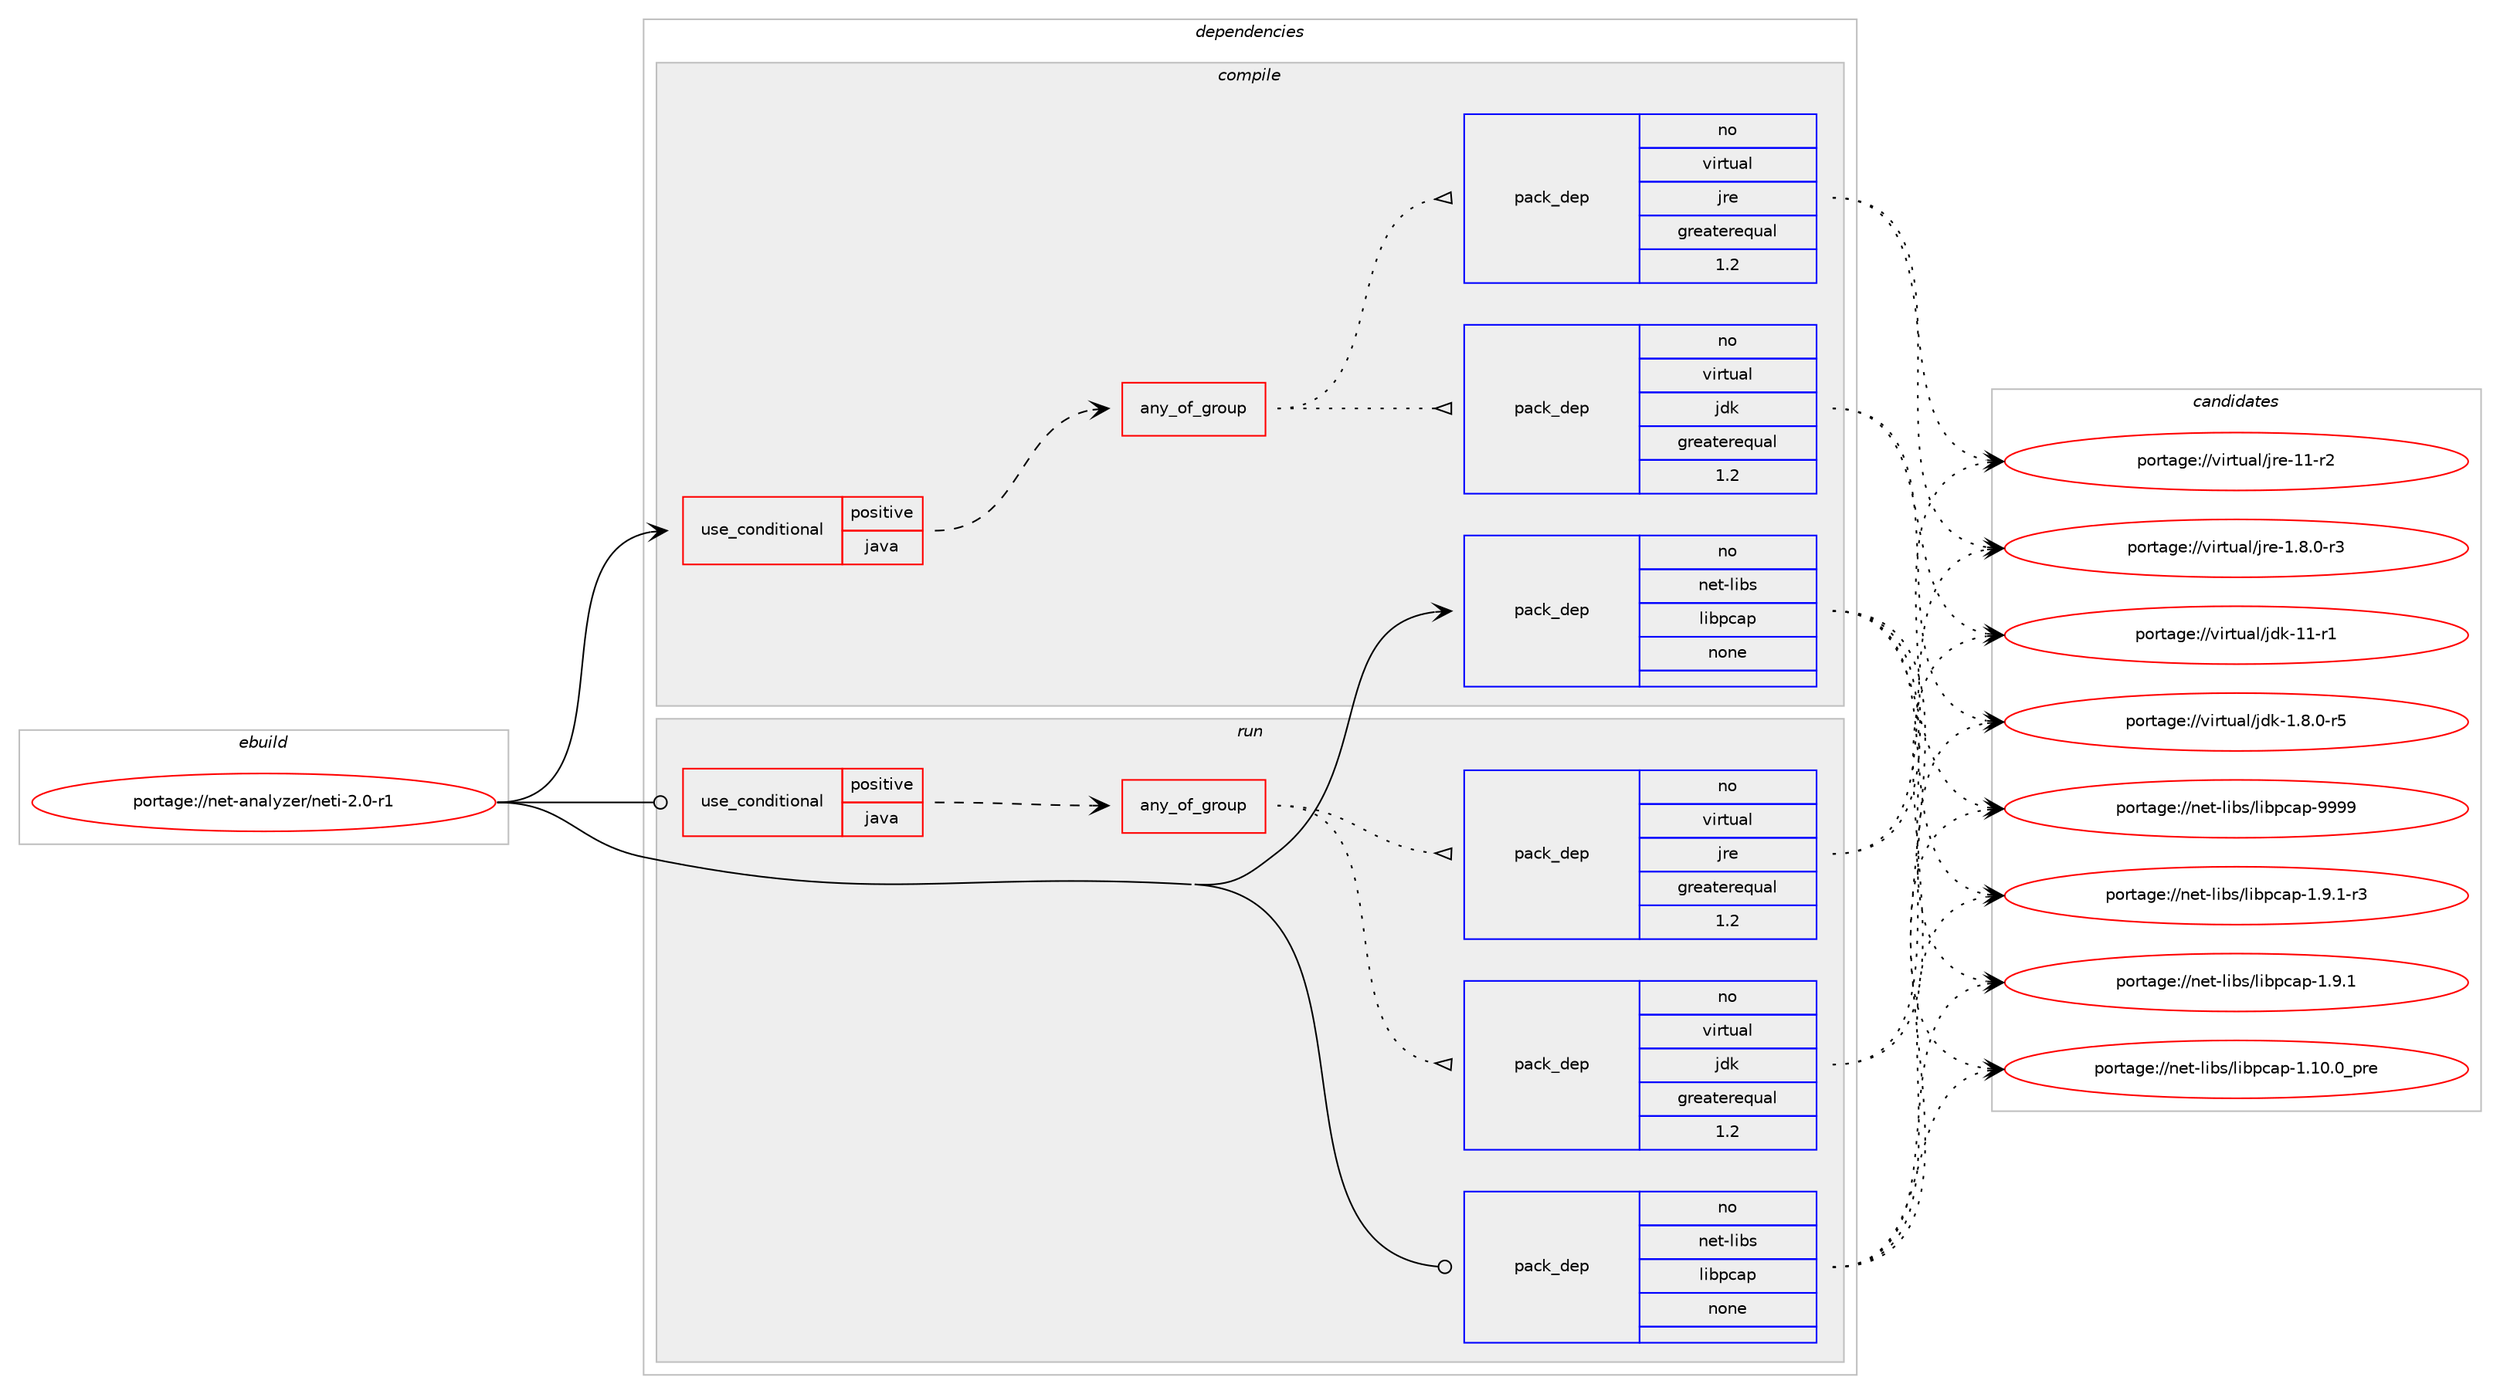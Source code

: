 digraph prolog {

# *************
# Graph options
# *************

newrank=true;
concentrate=true;
compound=true;
graph [rankdir=LR,fontname=Helvetica,fontsize=10,ranksep=1.5];#, ranksep=2.5, nodesep=0.2];
edge  [arrowhead=vee];
node  [fontname=Helvetica,fontsize=10];

# **********
# The ebuild
# **********

subgraph cluster_leftcol {
color=gray;
rank=same;
label=<<i>ebuild</i>>;
id [label="portage://net-analyzer/neti-2.0-r1", color=red, width=4, href="../net-analyzer/neti-2.0-r1.svg"];
}

# ****************
# The dependencies
# ****************

subgraph cluster_midcol {
color=gray;
label=<<i>dependencies</i>>;
subgraph cluster_compile {
fillcolor="#eeeeee";
style=filled;
label=<<i>compile</i>>;
subgraph cond746 {
dependency4327 [label=<<TABLE BORDER="0" CELLBORDER="1" CELLSPACING="0" CELLPADDING="4"><TR><TD ROWSPAN="3" CELLPADDING="10">use_conditional</TD></TR><TR><TD>positive</TD></TR><TR><TD>java</TD></TR></TABLE>>, shape=none, color=red];
subgraph any52 {
dependency4328 [label=<<TABLE BORDER="0" CELLBORDER="1" CELLSPACING="0" CELLPADDING="4"><TR><TD CELLPADDING="10">any_of_group</TD></TR></TABLE>>, shape=none, color=red];subgraph pack3529 {
dependency4329 [label=<<TABLE BORDER="0" CELLBORDER="1" CELLSPACING="0" CELLPADDING="4" WIDTH="220"><TR><TD ROWSPAN="6" CELLPADDING="30">pack_dep</TD></TR><TR><TD WIDTH="110">no</TD></TR><TR><TD>virtual</TD></TR><TR><TD>jdk</TD></TR><TR><TD>greaterequal</TD></TR><TR><TD>1.2</TD></TR></TABLE>>, shape=none, color=blue];
}
dependency4328:e -> dependency4329:w [weight=20,style="dotted",arrowhead="oinv"];
subgraph pack3530 {
dependency4330 [label=<<TABLE BORDER="0" CELLBORDER="1" CELLSPACING="0" CELLPADDING="4" WIDTH="220"><TR><TD ROWSPAN="6" CELLPADDING="30">pack_dep</TD></TR><TR><TD WIDTH="110">no</TD></TR><TR><TD>virtual</TD></TR><TR><TD>jre</TD></TR><TR><TD>greaterequal</TD></TR><TR><TD>1.2</TD></TR></TABLE>>, shape=none, color=blue];
}
dependency4328:e -> dependency4330:w [weight=20,style="dotted",arrowhead="oinv"];
}
dependency4327:e -> dependency4328:w [weight=20,style="dashed",arrowhead="vee"];
}
id:e -> dependency4327:w [weight=20,style="solid",arrowhead="vee"];
subgraph pack3531 {
dependency4331 [label=<<TABLE BORDER="0" CELLBORDER="1" CELLSPACING="0" CELLPADDING="4" WIDTH="220"><TR><TD ROWSPAN="6" CELLPADDING="30">pack_dep</TD></TR><TR><TD WIDTH="110">no</TD></TR><TR><TD>net-libs</TD></TR><TR><TD>libpcap</TD></TR><TR><TD>none</TD></TR><TR><TD></TD></TR></TABLE>>, shape=none, color=blue];
}
id:e -> dependency4331:w [weight=20,style="solid",arrowhead="vee"];
}
subgraph cluster_compileandrun {
fillcolor="#eeeeee";
style=filled;
label=<<i>compile and run</i>>;
}
subgraph cluster_run {
fillcolor="#eeeeee";
style=filled;
label=<<i>run</i>>;
subgraph cond747 {
dependency4332 [label=<<TABLE BORDER="0" CELLBORDER="1" CELLSPACING="0" CELLPADDING="4"><TR><TD ROWSPAN="3" CELLPADDING="10">use_conditional</TD></TR><TR><TD>positive</TD></TR><TR><TD>java</TD></TR></TABLE>>, shape=none, color=red];
subgraph any53 {
dependency4333 [label=<<TABLE BORDER="0" CELLBORDER="1" CELLSPACING="0" CELLPADDING="4"><TR><TD CELLPADDING="10">any_of_group</TD></TR></TABLE>>, shape=none, color=red];subgraph pack3532 {
dependency4334 [label=<<TABLE BORDER="0" CELLBORDER="1" CELLSPACING="0" CELLPADDING="4" WIDTH="220"><TR><TD ROWSPAN="6" CELLPADDING="30">pack_dep</TD></TR><TR><TD WIDTH="110">no</TD></TR><TR><TD>virtual</TD></TR><TR><TD>jdk</TD></TR><TR><TD>greaterequal</TD></TR><TR><TD>1.2</TD></TR></TABLE>>, shape=none, color=blue];
}
dependency4333:e -> dependency4334:w [weight=20,style="dotted",arrowhead="oinv"];
subgraph pack3533 {
dependency4335 [label=<<TABLE BORDER="0" CELLBORDER="1" CELLSPACING="0" CELLPADDING="4" WIDTH="220"><TR><TD ROWSPAN="6" CELLPADDING="30">pack_dep</TD></TR><TR><TD WIDTH="110">no</TD></TR><TR><TD>virtual</TD></TR><TR><TD>jre</TD></TR><TR><TD>greaterequal</TD></TR><TR><TD>1.2</TD></TR></TABLE>>, shape=none, color=blue];
}
dependency4333:e -> dependency4335:w [weight=20,style="dotted",arrowhead="oinv"];
}
dependency4332:e -> dependency4333:w [weight=20,style="dashed",arrowhead="vee"];
}
id:e -> dependency4332:w [weight=20,style="solid",arrowhead="odot"];
subgraph pack3534 {
dependency4336 [label=<<TABLE BORDER="0" CELLBORDER="1" CELLSPACING="0" CELLPADDING="4" WIDTH="220"><TR><TD ROWSPAN="6" CELLPADDING="30">pack_dep</TD></TR><TR><TD WIDTH="110">no</TD></TR><TR><TD>net-libs</TD></TR><TR><TD>libpcap</TD></TR><TR><TD>none</TD></TR><TR><TD></TD></TR></TABLE>>, shape=none, color=blue];
}
id:e -> dependency4336:w [weight=20,style="solid",arrowhead="odot"];
}
}

# **************
# The candidates
# **************

subgraph cluster_choices {
rank=same;
color=gray;
label=<<i>candidates</i>>;

subgraph choice3529 {
color=black;
nodesep=1;
choice11810511411611797108471061001074549494511449 [label="portage://virtual/jdk-11-r1", color=red, width=4,href="../virtual/jdk-11-r1.svg"];
choice11810511411611797108471061001074549465646484511453 [label="portage://virtual/jdk-1.8.0-r5", color=red, width=4,href="../virtual/jdk-1.8.0-r5.svg"];
dependency4329:e -> choice11810511411611797108471061001074549494511449:w [style=dotted,weight="100"];
dependency4329:e -> choice11810511411611797108471061001074549465646484511453:w [style=dotted,weight="100"];
}
subgraph choice3530 {
color=black;
nodesep=1;
choice11810511411611797108471061141014549494511450 [label="portage://virtual/jre-11-r2", color=red, width=4,href="../virtual/jre-11-r2.svg"];
choice11810511411611797108471061141014549465646484511451 [label="portage://virtual/jre-1.8.0-r3", color=red, width=4,href="../virtual/jre-1.8.0-r3.svg"];
dependency4330:e -> choice11810511411611797108471061141014549494511450:w [style=dotted,weight="100"];
dependency4330:e -> choice11810511411611797108471061141014549465646484511451:w [style=dotted,weight="100"];
}
subgraph choice3531 {
color=black;
nodesep=1;
choice1101011164510810598115471081059811299971124557575757 [label="portage://net-libs/libpcap-9999", color=red, width=4,href="../net-libs/libpcap-9999.svg"];
choice1101011164510810598115471081059811299971124549465746494511451 [label="portage://net-libs/libpcap-1.9.1-r3", color=red, width=4,href="../net-libs/libpcap-1.9.1-r3.svg"];
choice110101116451081059811547108105981129997112454946574649 [label="portage://net-libs/libpcap-1.9.1", color=red, width=4,href="../net-libs/libpcap-1.9.1.svg"];
choice1101011164510810598115471081059811299971124549464948464895112114101 [label="portage://net-libs/libpcap-1.10.0_pre", color=red, width=4,href="../net-libs/libpcap-1.10.0_pre.svg"];
dependency4331:e -> choice1101011164510810598115471081059811299971124557575757:w [style=dotted,weight="100"];
dependency4331:e -> choice1101011164510810598115471081059811299971124549465746494511451:w [style=dotted,weight="100"];
dependency4331:e -> choice110101116451081059811547108105981129997112454946574649:w [style=dotted,weight="100"];
dependency4331:e -> choice1101011164510810598115471081059811299971124549464948464895112114101:w [style=dotted,weight="100"];
}
subgraph choice3532 {
color=black;
nodesep=1;
choice11810511411611797108471061001074549494511449 [label="portage://virtual/jdk-11-r1", color=red, width=4,href="../virtual/jdk-11-r1.svg"];
choice11810511411611797108471061001074549465646484511453 [label="portage://virtual/jdk-1.8.0-r5", color=red, width=4,href="../virtual/jdk-1.8.0-r5.svg"];
dependency4334:e -> choice11810511411611797108471061001074549494511449:w [style=dotted,weight="100"];
dependency4334:e -> choice11810511411611797108471061001074549465646484511453:w [style=dotted,weight="100"];
}
subgraph choice3533 {
color=black;
nodesep=1;
choice11810511411611797108471061141014549494511450 [label="portage://virtual/jre-11-r2", color=red, width=4,href="../virtual/jre-11-r2.svg"];
choice11810511411611797108471061141014549465646484511451 [label="portage://virtual/jre-1.8.0-r3", color=red, width=4,href="../virtual/jre-1.8.0-r3.svg"];
dependency4335:e -> choice11810511411611797108471061141014549494511450:w [style=dotted,weight="100"];
dependency4335:e -> choice11810511411611797108471061141014549465646484511451:w [style=dotted,weight="100"];
}
subgraph choice3534 {
color=black;
nodesep=1;
choice1101011164510810598115471081059811299971124557575757 [label="portage://net-libs/libpcap-9999", color=red, width=4,href="../net-libs/libpcap-9999.svg"];
choice1101011164510810598115471081059811299971124549465746494511451 [label="portage://net-libs/libpcap-1.9.1-r3", color=red, width=4,href="../net-libs/libpcap-1.9.1-r3.svg"];
choice110101116451081059811547108105981129997112454946574649 [label="portage://net-libs/libpcap-1.9.1", color=red, width=4,href="../net-libs/libpcap-1.9.1.svg"];
choice1101011164510810598115471081059811299971124549464948464895112114101 [label="portage://net-libs/libpcap-1.10.0_pre", color=red, width=4,href="../net-libs/libpcap-1.10.0_pre.svg"];
dependency4336:e -> choice1101011164510810598115471081059811299971124557575757:w [style=dotted,weight="100"];
dependency4336:e -> choice1101011164510810598115471081059811299971124549465746494511451:w [style=dotted,weight="100"];
dependency4336:e -> choice110101116451081059811547108105981129997112454946574649:w [style=dotted,weight="100"];
dependency4336:e -> choice1101011164510810598115471081059811299971124549464948464895112114101:w [style=dotted,weight="100"];
}
}

}
